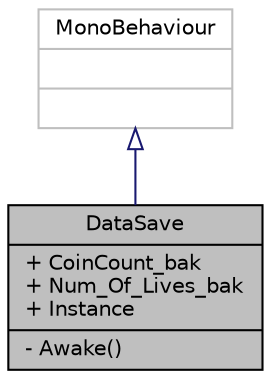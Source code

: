 digraph "DataSave"
{
  edge [fontname="Helvetica",fontsize="10",labelfontname="Helvetica",labelfontsize="10"];
  node [fontname="Helvetica",fontsize="10",shape=record];
  Node0 [label="{DataSave\n|+ CoinCount_bak\l+ Num_Of_Lives_bak\l+ Instance\l|- Awake()\l}",height=0.2,width=0.4,color="black", fillcolor="grey75", style="filled", fontcolor="black"];
  Node1 -> Node0 [dir="back",color="midnightblue",fontsize="10",style="solid",arrowtail="onormal",fontname="Helvetica"];
  Node1 [label="{MonoBehaviour\n||}",height=0.2,width=0.4,color="grey75", fillcolor="white", style="filled"];
}
